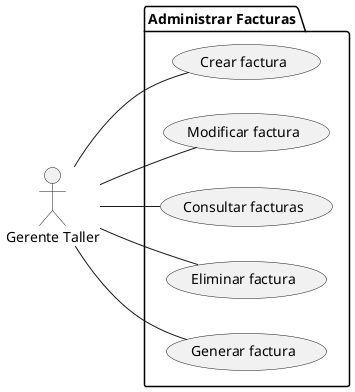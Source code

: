 @startuml taller_administrar_facturas
left to right direction

actor "Gerente Taller" as Gerente

package "Administrar Facturas" {
    usecase "Crear factura" as CU10
    usecase "Modificar factura" as CU11
    usecase "Consultar facturas" as CU12
    usecase "Eliminar factura" as CU13
    usecase "Generar factura" as CU14
}

Gerente -- CU10
Gerente -- CU11
Gerente -- CU12
Gerente -- CU13
Gerente -- CU14

@enduml